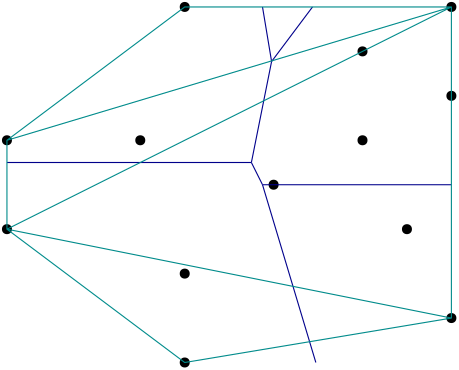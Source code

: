 <?xml version="1.0"?>
<!DOCTYPE ipe SYSTEM "ipe.dtd">
<ipe version="70005" creator="Ipe 7.1.1">
<info created="D:20130701121531" modified="D:20130701122953"/>
<ipestyle name="basic">
<symbol name="arrow/arc(spx)">
<path stroke="sym-stroke" fill="sym-stroke" pen="sym-pen">
0 0 m
-1 0.333 l
-1 -0.333 l
h
</path>
</symbol>
<symbol name="arrow/farc(spx)">
<path stroke="sym-stroke" fill="white" pen="sym-pen">
0 0 m
-1 0.333 l
-1 -0.333 l
h
</path>
</symbol>
<symbol name="mark/circle(sx)" transformations="translations">
<path fill="sym-stroke">
0.6 0 0 0.6 0 0 e
0.4 0 0 0.4 0 0 e
</path>
</symbol>
<symbol name="mark/disk(sx)" transformations="translations">
<path fill="sym-stroke">
0.6 0 0 0.6 0 0 e
</path>
</symbol>
<symbol name="mark/fdisk(sfx)" transformations="translations">
<group>
<path fill="sym-fill">
0.5 0 0 0.5 0 0 e
</path>
<path fill="sym-stroke" fillrule="eofill">
0.6 0 0 0.6 0 0 e
0.4 0 0 0.4 0 0 e
</path>
</group>
</symbol>
<symbol name="mark/box(sx)" transformations="translations">
<path fill="sym-stroke" fillrule="eofill">
-0.6 -0.6 m
0.6 -0.6 l
0.6 0.6 l
-0.6 0.6 l
h
-0.4 -0.4 m
0.4 -0.4 l
0.4 0.4 l
-0.4 0.4 l
h
</path>
</symbol>
<symbol name="mark/square(sx)" transformations="translations">
<path fill="sym-stroke">
-0.6 -0.6 m
0.6 -0.6 l
0.6 0.6 l
-0.6 0.6 l
h
</path>
</symbol>
<symbol name="mark/fsquare(sfx)" transformations="translations">
<group>
<path fill="sym-fill">
-0.5 -0.5 m
0.5 -0.5 l
0.5 0.5 l
-0.5 0.5 l
h
</path>
<path fill="sym-stroke" fillrule="eofill">
-0.6 -0.6 m
0.6 -0.6 l
0.6 0.6 l
-0.6 0.6 l
h
-0.4 -0.4 m
0.4 -0.4 l
0.4 0.4 l
-0.4 0.4 l
h
</path>
</group>
</symbol>
<symbol name="mark/cross(sx)" transformations="translations">
<group>
<path fill="sym-stroke">
-0.43 -0.57 m
0.57 0.43 l
0.43 0.57 l
-0.57 -0.43 l
h
</path>
<path fill="sym-stroke">
-0.43 0.57 m
0.57 -0.43 l
0.43 -0.57 l
-0.57 0.43 l
h
</path>
</group>
</symbol>
<symbol name="arrow/fnormal(spx)">
<path stroke="sym-stroke" fill="white" pen="sym-pen">
0 0 m
-1 0.333 l
-1 -0.333 l
h
</path>
</symbol>
<symbol name="arrow/pointed(spx)">
<path stroke="sym-stroke" fill="sym-stroke" pen="sym-pen">
0 0 m
-1 0.333 l
-0.8 0 l
-1 -0.333 l
h
</path>
</symbol>
<symbol name="arrow/fpointed(spx)">
<path stroke="sym-stroke" fill="white" pen="sym-pen">
0 0 m
-1 0.333 l
-0.8 0 l
-1 -0.333 l
h
</path>
</symbol>
<symbol name="arrow/linear(spx)">
<path stroke="sym-stroke" pen="sym-pen">
-1 0.333 m
0 0 l
-1 -0.333 l
</path>
</symbol>
<symbol name="arrow/fdouble(spx)">
<path stroke="sym-stroke" fill="white" pen="sym-pen">
0 0 m
-1 0.333 l
-1 -0.333 l
h
-1 0 m
-2 0.333 l
-2 -0.333 l
h
</path>
</symbol>
<symbol name="arrow/double(spx)">
<path stroke="sym-stroke" fill="sym-stroke" pen="sym-pen">
0 0 m
-1 0.333 l
-1 -0.333 l
h
-1 0 m
-2 0.333 l
-2 -0.333 l
h
</path>
</symbol>
<pen name="heavier" value="0.8"/>
<pen name="fat" value="1.2"/>
<pen name="ultrafat" value="2"/>
<symbolsize name="large" value="5"/>
<symbolsize name="small" value="2"/>
<symbolsize name="tiny" value="1.1"/>
<arrowsize name="large" value="10"/>
<arrowsize name="small" value="5"/>
<arrowsize name="tiny" value="3"/>
<color name="red" value="1 0 0"/>
<color name="green" value="0 1 0"/>
<color name="blue" value="0 0 1"/>
<color name="yellow" value="1 1 0"/>
<color name="orange" value="1 0.647 0"/>
<color name="gold" value="1 0.843 0"/>
<color name="purple" value="0.627 0.125 0.941"/>
<color name="gray" value="0.745"/>
<color name="brown" value="0.647 0.165 0.165"/>
<color name="navy" value="0 0 0.502"/>
<color name="pink" value="1 0.753 0.796"/>
<color name="seagreen" value="0.18 0.545 0.341"/>
<color name="turquoise" value="0.251 0.878 0.816"/>
<color name="violet" value="0.933 0.51 0.933"/>
<color name="darkblue" value="0 0 0.545"/>
<color name="darkcyan" value="0 0.545 0.545"/>
<color name="darkgray" value="0.663"/>
<color name="darkgreen" value="0 0.392 0"/>
<color name="darkmagenta" value="0.545 0 0.545"/>
<color name="darkorange" value="1 0.549 0"/>
<color name="darkred" value="0.545 0 0"/>
<color name="lightblue" value="0.678 0.847 0.902"/>
<color name="lightcyan" value="0.878 1 1"/>
<color name="lightgray" value="0.827"/>
<color name="lightgreen" value="0.565 0.933 0.565"/>
<color name="lightyellow" value="1 1 0.878"/>
<dashstyle name="dashed" value="[4] 0"/>
<dashstyle name="dotted" value="[1 3] 0"/>
<dashstyle name="dash dotted" value="[4 2 1 2] 0"/>
<dashstyle name="dash dot dotted" value="[4 2 1 2 1 2] 0"/>
<textsize name="large" value="\large"/>
<textsize name="Large" value="\Large"/>
<textsize name="LARGE" value="\LARGE"/>
<textsize name="huge" value="\huge"/>
<textsize name="Huge" value="\Huge"/>
<textsize name="small" value="\small"/>
<textsize name="footnote" value="\footnotesize"/>
<textsize name="tiny" value="\tiny"/>
<textstyle name="center" begin="\begin{center}" end="\end{center}"/>
<textstyle name="itemize" begin="\begin{itemize}" end="\end{itemize}"/>
<textstyle name="item" begin="\begin{itemize}\item{}" end="\end{itemize}"/>
<gridsize name="4 pts" value="4"/>
<gridsize name="8 pts (~3 mm)" value="8"/>
<gridsize name="16 pts (~6 mm)" value="16"/>
<gridsize name="32 pts (~12 mm)" value="32"/>
<gridsize name="10 pts (~3.5 mm)" value="10"/>
<gridsize name="20 pts (~7 mm)" value="20"/>
<gridsize name="14 pts (~5 mm)" value="14"/>
<gridsize name="28 pts (~10 mm)" value="28"/>
<gridsize name="56 pts (~20 mm)" value="56"/>
<anglesize name="90 deg" value="90"/>
<anglesize name="60 deg" value="60"/>
<anglesize name="45 deg" value="45"/>
<anglesize name="30 deg" value="30"/>
<anglesize name="22.5 deg" value="22.5"/>
<tiling name="falling" angle="-60" step="4" width="1"/>
<tiling name="rising" angle="30" step="4" width="1"/>
</ipestyle>
<page>
<layer name="alpha"/>
<layer name="beta"/>
<layer name="gamma"/>
<layer name="delta"/>
<layer name="epsilon"/>
<view layers="alpha delta" active="delta"/>
<use layer="alpha" name="mark/disk(sx)" pos="224 688" size="normal" stroke="black"/>
<use name="mark/disk(sx)" pos="160 640" size="normal" stroke="black"/>
<use name="mark/disk(sx)" pos="224 560" size="normal" stroke="black"/>
<use name="mark/disk(sx)" pos="320 576" size="normal" stroke="black"/>
<use name="mark/disk(sx)" pos="256 624" size="normal" stroke="black"/>
<use name="mark/disk(sx)" pos="208 640" size="normal" stroke="black"/>
<use name="mark/disk(sx)" pos="320 656" size="normal" stroke="black"/>
<use name="mark/disk(sx)" pos="320 688" size="normal" stroke="black"/>
<use name="mark/disk(sx)" pos="288 672" size="normal" stroke="black"/>
<use name="mark/disk(sx)" pos="288 640" size="normal" stroke="black"/>
<use name="mark/disk(sx)" pos="304 608" size="normal" stroke="black"/>
<use name="mark/disk(sx)" pos="160 608" size="normal" stroke="black"/>
<use name="mark/disk(sx)" pos="224 592" size="normal" stroke="black"/>
<group layer="beta">
<path stroke="darkcyan">
320 656 m
304 608 l
</path>
<path stroke="darkcyan">
320 576 m
320 656 l
</path>
<path stroke="darkcyan">
304 608 m
320 576 l
</path>
<path stroke="darkcyan">
224 560 m
304 608 l
</path>
<path stroke="darkcyan">
288 640 m
320 656 l
</path>
<path stroke="darkcyan">
288 672 m
320 656 l
</path>
<path stroke="darkcyan">
320 688 m
320 656 l
</path>
<path stroke="darkcyan">
224 592 m
304 608 l
</path>
<path stroke="darkcyan">
256 624 m
224 592 l
</path>
<path stroke="darkcyan">
288 672 m
320 688 l
</path>
<path stroke="darkcyan">
224 688 m
288 672 l
</path>
<path stroke="darkcyan">
304 608 m
288 640 l
</path>
<path stroke="darkcyan">
256 624 m
304 608 l
</path>
<path stroke="darkcyan">
208 640 m
256 624 l
</path>
<path stroke="darkcyan">
256 624 m
224 688 l
</path>
<path stroke="darkcyan">
256 624 m
288 640 l
</path>
<path stroke="darkcyan">
288 672 m
256 624 l
</path>
<path stroke="darkcyan">
288 640 m
288 672 l
</path>
<path stroke="darkcyan">
224 688 m
320 688 l
</path>
<path stroke="darkcyan">
208 640 m
224 688 l
</path>
<path stroke="darkcyan">
160 640 m
208 640 l
</path>
<path stroke="darkcyan">
224 592 m
208 640 l
</path>
<path stroke="darkcyan">
208 640 m
160 608 l
</path>
<path stroke="darkcyan">
320 576 m
224 560 l
</path>
<path stroke="darkcyan">
160 608 m
160 640 l
</path>
<path stroke="darkcyan">
160 640 m
224 688 l
</path>
<path stroke="darkcyan">
224 560 m
224 592 l
</path>
<path stroke="darkcyan">
224 592 m
160 608 l
</path>
<path stroke="darkcyan">
224 560 m
160 608 l
</path>
</group>
<group layer="gamma">
<path stroke="darkblue">
360 616 m
312 632 l
</path>
<path stroke="darkblue">
360 616 m
271.385 571.692 l
</path>
<path stroke="darkblue">
268.8 576 m
271.385 571.692 l
</path>
<path stroke="darkblue">
300 656 m
312 632 l
</path>
<path stroke="darkblue">
308 672 m
300 656 l
</path>
<path stroke="darkblue">
268 580 m
268.8 576 l
</path>
<path stroke="darkblue">
268 580 m
228 620 l
</path>
<path stroke="darkblue">
275 738 m
308 672 l
</path>
<path stroke="darkblue">
270.5 738 m
251.429 661.714 l
</path>
<path stroke="darkblue">
280 616 m
312 632 l
</path>
<path stroke="darkblue">
280 616 m
268 580 l
</path>
<path stroke="darkblue">
240 656 m
228 620 l
</path>
<path stroke="darkblue">
240 656 m
251.429 661.714 l
</path>
<path stroke="darkblue">
260 656 m
280 616 l
</path>
<path stroke="darkblue">
260 656 m
251.429 661.714 l
</path>
<path stroke="darkblue">
260 656 m
300 656 l
</path>
<path stroke="darkblue">
184 674.667 m
240 656 l
</path>
<path stroke="darkblue">
184 674.667 m
184 624 l
</path>
<path stroke="darkblue">
194.182 608.727 m
228 620 l
</path>
<path stroke="darkblue">
194.182 608.727 m
184 624 l
</path>
<path stroke="darkblue">
186 576 m
268.8 576 l
</path>
<path stroke="darkblue">
186 576 m
194.182 608.727 l
</path>
<path stroke="darkblue">
360 616 m
370 616 l
</path>
<path stroke="darkblue">
308 672 m
370 672 l
</path>
<path stroke="darkblue">
271.385 571.692 m
281.667 510 l
</path>
<path stroke="darkblue">
184 624 m
110 624 l
</path>
<path stroke="darkblue">
184 674.667 m
136.5 738 l
</path>
<path stroke="darkblue">
186 576 m
136.5 510 l
</path>
</group>
<group layer="delta">
<path stroke="darkblue">
248 632 m
252 624 l
</path>
<path stroke="darkblue">
255.273 668.364 m
248 632 l
</path>
<path stroke="darkblue">
271.2 560 m
252 624 l
</path>
<path stroke="darkblue">
248 632 m
160 632 l
</path>
<path stroke="darkblue">
255.273 668.364 m
270 688 l
</path>
<path stroke="darkblue">
255.273 668.364 m
252 688 l
</path>
<path stroke="darkblue">
252 624 m
320 624 l
</path>
</group>
<path stroke="darkcyan">
160 640 m
160 608 l
224 560 l
320 576 l
320 688 l
224 688 l
160 640 l
320 688 l
160 608 l
320 576 l
</path>
</page>
</ipe>
